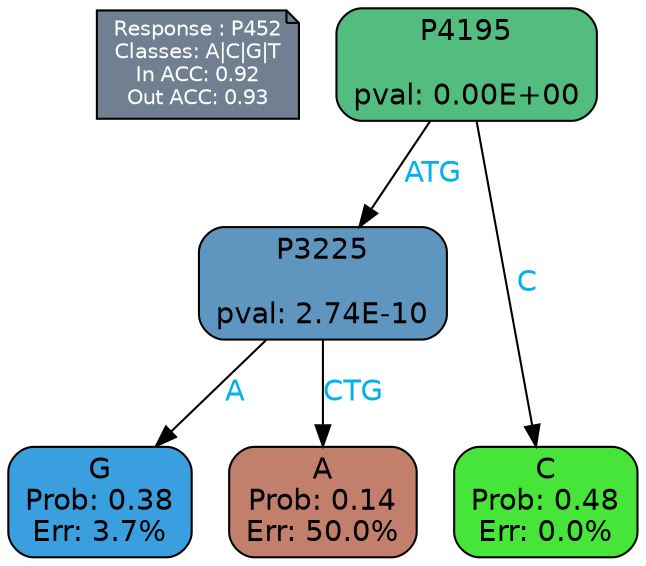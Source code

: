 digraph Tree {
node [shape=box, style="filled, rounded", color="black", fontname=helvetica] ;
graph [ranksep=equally, splines=polylines, bgcolor=transparent, dpi=600] ;
edge [fontname=helvetica] ;
LEGEND [label="Response : P452
Classes: A|C|G|T
In ACC: 0.92
Out ACC: 0.93
",shape=note,align=left,style=filled,fillcolor="slategray",fontcolor="white",fontsize=10];1 [label="P4195

pval: 0.00E+00", fillcolor="#53bc7f"] ;
2 [label="P3225

pval: 2.74E-10", fillcolor="#5e96bf"] ;
3 [label="G
Prob: 0.38
Err: 3.7%", fillcolor="#399fde"] ;
4 [label="A
Prob: 0.14
Err: 50.0%", fillcolor="#c17f6c"] ;
5 [label="C
Prob: 0.48
Err: 0.0%", fillcolor="#47e539"] ;
1 -> 2 [label="ATG",fontcolor=deepskyblue2] ;
1 -> 5 [label="C",fontcolor=deepskyblue2] ;
2 -> 3 [label="A",fontcolor=deepskyblue2] ;
2 -> 4 [label="CTG",fontcolor=deepskyblue2] ;
{rank = same; 3;4;5;}{rank = same; LEGEND;1;}}
